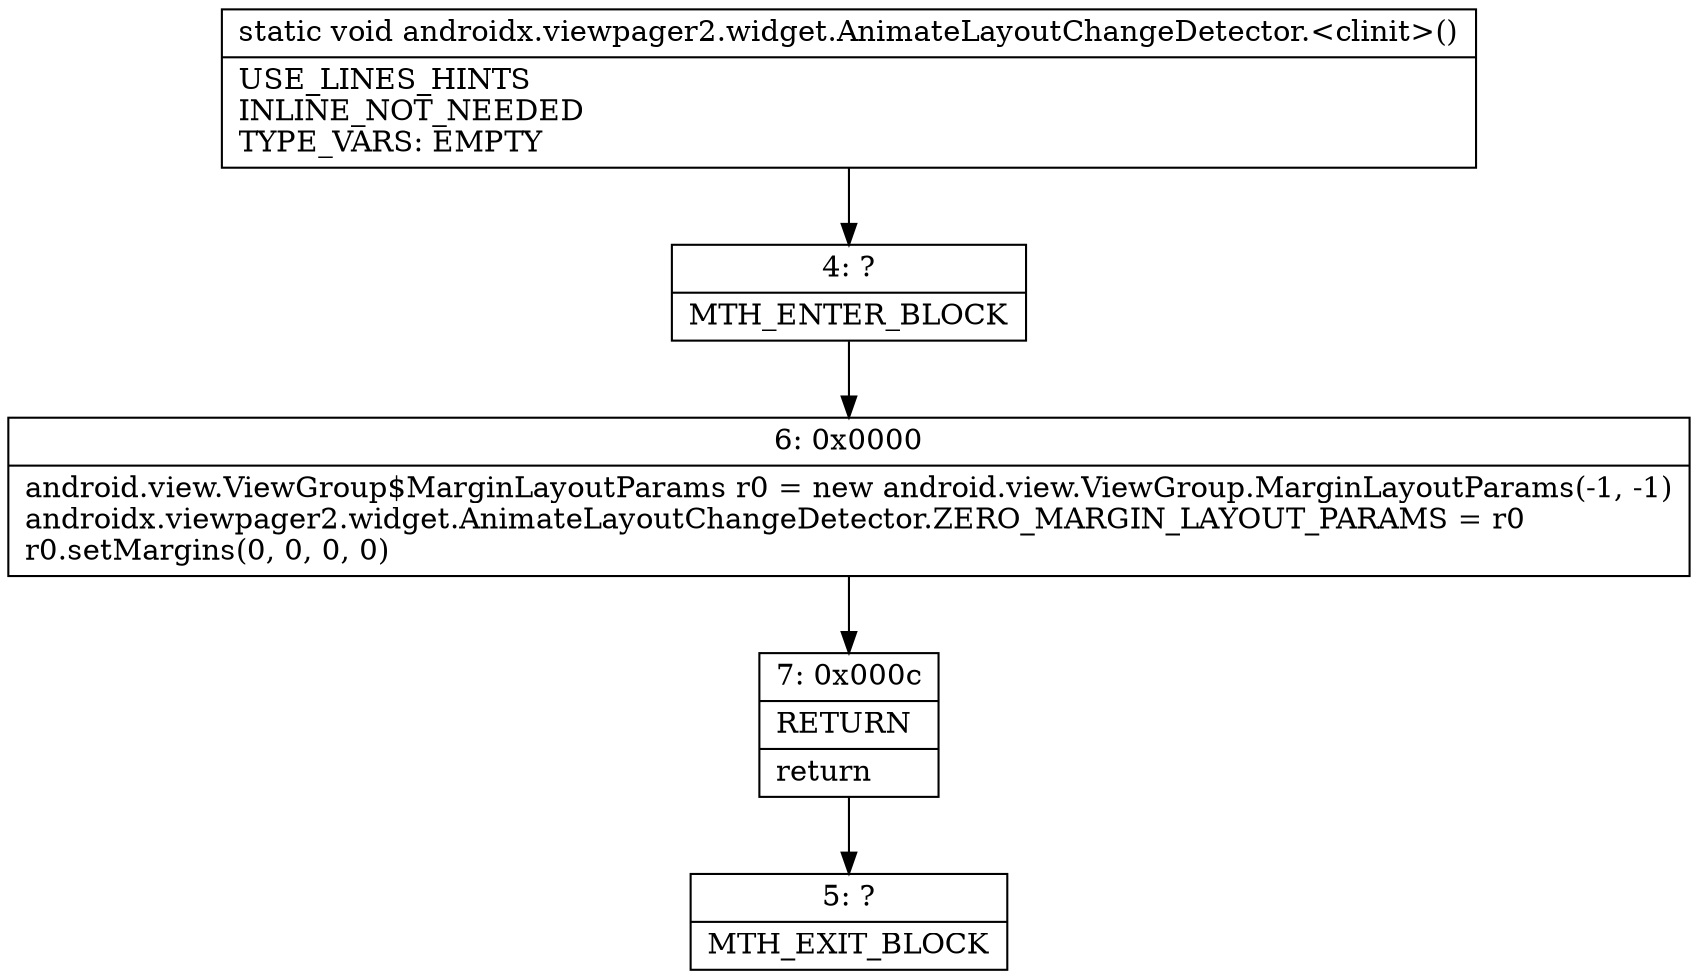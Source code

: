 digraph "CFG forandroidx.viewpager2.widget.AnimateLayoutChangeDetector.\<clinit\>()V" {
Node_4 [shape=record,label="{4\:\ ?|MTH_ENTER_BLOCK\l}"];
Node_6 [shape=record,label="{6\:\ 0x0000|android.view.ViewGroup$MarginLayoutParams r0 = new android.view.ViewGroup.MarginLayoutParams(\-1, \-1)\landroidx.viewpager2.widget.AnimateLayoutChangeDetector.ZERO_MARGIN_LAYOUT_PARAMS = r0\lr0.setMargins(0, 0, 0, 0)\l}"];
Node_7 [shape=record,label="{7\:\ 0x000c|RETURN\l|return\l}"];
Node_5 [shape=record,label="{5\:\ ?|MTH_EXIT_BLOCK\l}"];
MethodNode[shape=record,label="{static void androidx.viewpager2.widget.AnimateLayoutChangeDetector.\<clinit\>()  | USE_LINES_HINTS\lINLINE_NOT_NEEDED\lTYPE_VARS: EMPTY\l}"];
MethodNode -> Node_4;Node_4 -> Node_6;
Node_6 -> Node_7;
Node_7 -> Node_5;
}

